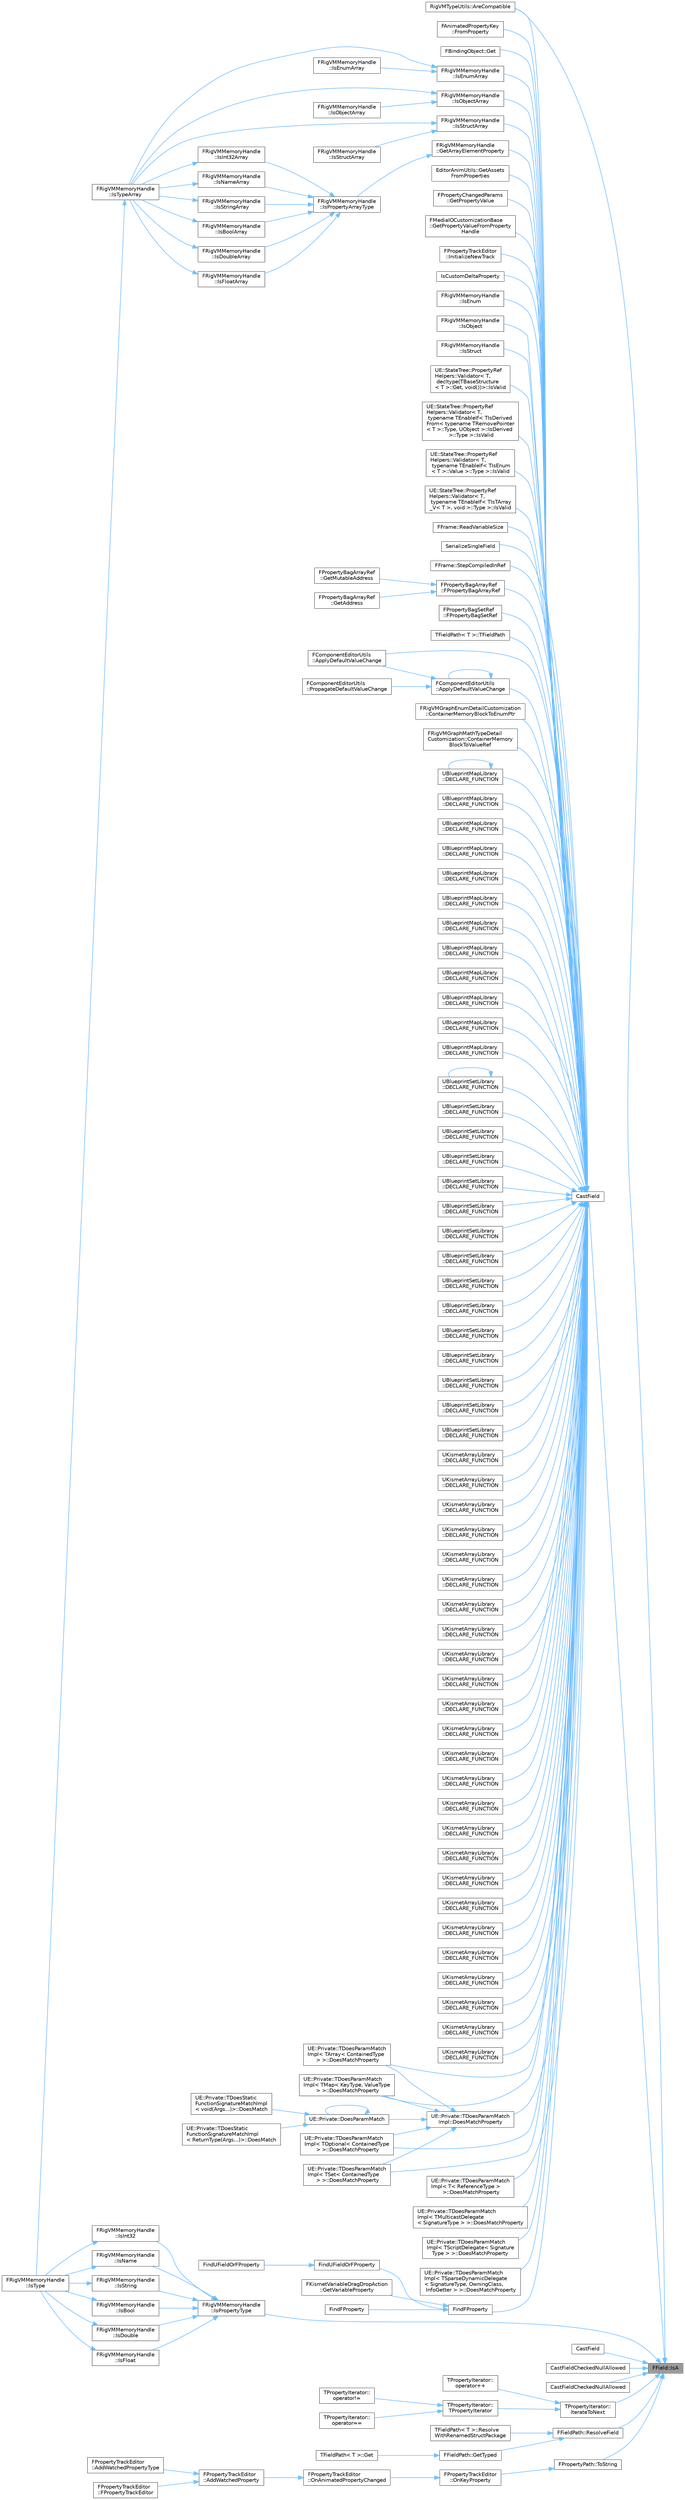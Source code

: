digraph "FField::IsA"
{
 // INTERACTIVE_SVG=YES
 // LATEX_PDF_SIZE
  bgcolor="transparent";
  edge [fontname=Helvetica,fontsize=10,labelfontname=Helvetica,labelfontsize=10];
  node [fontname=Helvetica,fontsize=10,shape=box,height=0.2,width=0.4];
  rankdir="RL";
  Node1 [id="Node000001",label="FField::IsA",height=0.2,width=0.4,color="gray40", fillcolor="grey60", style="filled", fontcolor="black",tooltip=" "];
  Node1 -> Node2 [id="edge1_Node000001_Node000002",dir="back",color="steelblue1",style="solid",tooltip=" "];
  Node2 [id="Node000002",label="RigVMTypeUtils::AreCompatible",height=0.2,width=0.4,color="grey40", fillcolor="white", style="filled",URL="$d9/d01/namespaceRigVMTypeUtils.html#a8c96a6b849c58e5cb0da6d31d913e7d2",tooltip=" "];
  Node1 -> Node3 [id="edge2_Node000001_Node000003",dir="back",color="steelblue1",style="solid",tooltip=" "];
  Node3 [id="Node000003",label="CastField",height=0.2,width=0.4,color="grey40", fillcolor="white", style="filled",URL="$d8/db3/Field_8h.html#a964c96e23502c5c8b5dfd0ff132ef402",tooltip=" "];
  Node1 -> Node4 [id="edge3_Node000001_Node000004",dir="back",color="steelblue1",style="solid",tooltip=" "];
  Node4 [id="Node000004",label="CastField",height=0.2,width=0.4,color="grey40", fillcolor="white", style="filled",URL="$d8/db3/Field_8h.html#a942cf448d73ac3ee1fa635161e73711e",tooltip=" "];
  Node4 -> Node5 [id="edge4_Node000004_Node000005",dir="back",color="steelblue1",style="solid",tooltip=" "];
  Node5 [id="Node000005",label="FPropertyBagArrayRef\l::FPropertyBagArrayRef",height=0.2,width=0.4,color="grey40", fillcolor="white", style="filled",URL="$d5/dd6/classFPropertyBagArrayRef.html#a7e48aa8a858866d76226d8a6971ef27a",tooltip=" "];
  Node5 -> Node6 [id="edge5_Node000005_Node000006",dir="back",color="steelblue1",style="solid",tooltip=" "];
  Node6 [id="Node000006",label="FPropertyBagArrayRef\l::GetAddress",height=0.2,width=0.4,color="grey40", fillcolor="white", style="filled",URL="$d5/dd6/classFPropertyBagArrayRef.html#a99feff161c4beab65558b74dea6fa08e",tooltip=" "];
  Node5 -> Node7 [id="edge6_Node000005_Node000007",dir="back",color="steelblue1",style="solid",tooltip=" "];
  Node7 [id="Node000007",label="FPropertyBagArrayRef\l::GetMutableAddress",height=0.2,width=0.4,color="grey40", fillcolor="white", style="filled",URL="$d5/dd6/classFPropertyBagArrayRef.html#ac558454f86784ead0055c76bd16b7475",tooltip=" "];
  Node4 -> Node8 [id="edge7_Node000004_Node000008",dir="back",color="steelblue1",style="solid",tooltip=" "];
  Node8 [id="Node000008",label="FPropertyBagSetRef\l::FPropertyBagSetRef",height=0.2,width=0.4,color="grey40", fillcolor="white", style="filled",URL="$d7/d67/classFPropertyBagSetRef.html#aff29889771a4605dabff330b816b95ee",tooltip=" "];
  Node4 -> Node9 [id="edge8_Node000004_Node000009",dir="back",color="steelblue1",style="solid",tooltip=" "];
  Node9 [id="Node000009",label="TFieldPath\< T \>::TFieldPath",height=0.2,width=0.4,color="grey40", fillcolor="white", style="filled",URL="$d9/d14/structTFieldPath.html#a041ac729222f5c940d8e0555e16ee06a",tooltip=" "];
  Node4 -> Node10 [id="edge9_Node000004_Node000010",dir="back",color="steelblue1",style="solid",tooltip=" "];
  Node10 [id="Node000010",label="FComponentEditorUtils\l::ApplyDefaultValueChange",height=0.2,width=0.4,color="grey40", fillcolor="white", style="filled",URL="$d3/d4a/classFComponentEditorUtils.html#a5ea9232144f2b2fdd0479ec4eb9fa59f",tooltip=" "];
  Node4 -> Node11 [id="edge10_Node000004_Node000011",dir="back",color="steelblue1",style="solid",tooltip=" "];
  Node11 [id="Node000011",label="FComponentEditorUtils\l::ApplyDefaultValueChange",height=0.2,width=0.4,color="grey40", fillcolor="white", style="filled",URL="$d3/d4a/classFComponentEditorUtils.html#acf01024138f86216b279b69c2343dcb2",tooltip=" "];
  Node11 -> Node10 [id="edge11_Node000011_Node000010",dir="back",color="steelblue1",style="solid",tooltip=" "];
  Node11 -> Node11 [id="edge12_Node000011_Node000011",dir="back",color="steelblue1",style="solid",tooltip=" "];
  Node11 -> Node12 [id="edge13_Node000011_Node000012",dir="back",color="steelblue1",style="solid",tooltip=" "];
  Node12 [id="Node000012",label="FComponentEditorUtils\l::PropagateDefaultValueChange",height=0.2,width=0.4,color="grey40", fillcolor="white", style="filled",URL="$d3/d4a/classFComponentEditorUtils.html#a8e72d3e0fef2bf7a14a392c1a4cf2adf",tooltip=" "];
  Node4 -> Node2 [id="edge14_Node000004_Node000002",dir="back",color="steelblue1",style="solid",tooltip=" "];
  Node4 -> Node13 [id="edge15_Node000004_Node000013",dir="back",color="steelblue1",style="solid",tooltip=" "];
  Node13 [id="Node000013",label="FRigVMGraphEnumDetailCustomization\l::ContainerMemoryBlockToEnumPtr",height=0.2,width=0.4,color="grey40", fillcolor="white", style="filled",URL="$d2/d11/classFRigVMGraphEnumDetailCustomization.html#aad838f02417e8ea4a9ae22e95aed114e",tooltip=" "];
  Node4 -> Node14 [id="edge16_Node000004_Node000014",dir="back",color="steelblue1",style="solid",tooltip=" "];
  Node14 [id="Node000014",label="FRigVMGraphMathTypeDetail\lCustomization::ContainerMemory\lBlockToValueRef",height=0.2,width=0.4,color="grey40", fillcolor="white", style="filled",URL="$d5/d20/classFRigVMGraphMathTypeDetailCustomization.html#a441d38aa7038fad4cad0e66a2ad4b023",tooltip=" "];
  Node4 -> Node15 [id="edge17_Node000004_Node000015",dir="back",color="steelblue1",style="solid",tooltip=" "];
  Node15 [id="Node000015",label="UBlueprintMapLibrary\l::DECLARE_FUNCTION",height=0.2,width=0.4,color="grey40", fillcolor="white", style="filled",URL="$d3/dbf/classUBlueprintMapLibrary.html#a08171bb6679bf874f5cffa161d3f7266",tooltip=" "];
  Node15 -> Node15 [id="edge18_Node000015_Node000015",dir="back",color="steelblue1",style="solid",tooltip=" "];
  Node4 -> Node16 [id="edge19_Node000004_Node000016",dir="back",color="steelblue1",style="solid",tooltip=" "];
  Node16 [id="Node000016",label="UBlueprintMapLibrary\l::DECLARE_FUNCTION",height=0.2,width=0.4,color="grey40", fillcolor="white", style="filled",URL="$d3/dbf/classUBlueprintMapLibrary.html#ac8b62d5613b2dae76d1e817132473011",tooltip=" "];
  Node4 -> Node17 [id="edge20_Node000004_Node000017",dir="back",color="steelblue1",style="solid",tooltip=" "];
  Node17 [id="Node000017",label="UBlueprintMapLibrary\l::DECLARE_FUNCTION",height=0.2,width=0.4,color="grey40", fillcolor="white", style="filled",URL="$d3/dbf/classUBlueprintMapLibrary.html#a0be24e61428ff3a614429a9b71e25e73",tooltip=" "];
  Node4 -> Node18 [id="edge21_Node000004_Node000018",dir="back",color="steelblue1",style="solid",tooltip=" "];
  Node18 [id="Node000018",label="UBlueprintMapLibrary\l::DECLARE_FUNCTION",height=0.2,width=0.4,color="grey40", fillcolor="white", style="filled",URL="$d3/dbf/classUBlueprintMapLibrary.html#a8bb48034201361c901b50d59efafb80b",tooltip=" "];
  Node4 -> Node19 [id="edge22_Node000004_Node000019",dir="back",color="steelblue1",style="solid",tooltip=" "];
  Node19 [id="Node000019",label="UBlueprintMapLibrary\l::DECLARE_FUNCTION",height=0.2,width=0.4,color="grey40", fillcolor="white", style="filled",URL="$d3/dbf/classUBlueprintMapLibrary.html#aeaff4140f99594049337bbb0f825f889",tooltip=" "];
  Node4 -> Node20 [id="edge23_Node000004_Node000020",dir="back",color="steelblue1",style="solid",tooltip=" "];
  Node20 [id="Node000020",label="UBlueprintMapLibrary\l::DECLARE_FUNCTION",height=0.2,width=0.4,color="grey40", fillcolor="white", style="filled",URL="$d3/dbf/classUBlueprintMapLibrary.html#a859d7b6319f692f72f0add28a5b2279b",tooltip=" "];
  Node4 -> Node21 [id="edge24_Node000004_Node000021",dir="back",color="steelblue1",style="solid",tooltip=" "];
  Node21 [id="Node000021",label="UBlueprintMapLibrary\l::DECLARE_FUNCTION",height=0.2,width=0.4,color="grey40", fillcolor="white", style="filled",URL="$d3/dbf/classUBlueprintMapLibrary.html#ad3f59f792097726ef285c77ad3808c3c",tooltip=" "];
  Node4 -> Node22 [id="edge25_Node000004_Node000022",dir="back",color="steelblue1",style="solid",tooltip=" "];
  Node22 [id="Node000022",label="UBlueprintMapLibrary\l::DECLARE_FUNCTION",height=0.2,width=0.4,color="grey40", fillcolor="white", style="filled",URL="$d3/dbf/classUBlueprintMapLibrary.html#aee52e705eff1a273f25e8071a1f331b4",tooltip=" "];
  Node4 -> Node23 [id="edge26_Node000004_Node000023",dir="back",color="steelblue1",style="solid",tooltip=" "];
  Node23 [id="Node000023",label="UBlueprintMapLibrary\l::DECLARE_FUNCTION",height=0.2,width=0.4,color="grey40", fillcolor="white", style="filled",URL="$d3/dbf/classUBlueprintMapLibrary.html#ae47d5fea30ef8659e7b008068b39ace4",tooltip=" "];
  Node4 -> Node24 [id="edge27_Node000004_Node000024",dir="back",color="steelblue1",style="solid",tooltip=" "];
  Node24 [id="Node000024",label="UBlueprintMapLibrary\l::DECLARE_FUNCTION",height=0.2,width=0.4,color="grey40", fillcolor="white", style="filled",URL="$d3/dbf/classUBlueprintMapLibrary.html#a8ab6ff40c0f3b65f05c4bf5ed1511052",tooltip=" "];
  Node4 -> Node25 [id="edge28_Node000004_Node000025",dir="back",color="steelblue1",style="solid",tooltip=" "];
  Node25 [id="Node000025",label="UBlueprintMapLibrary\l::DECLARE_FUNCTION",height=0.2,width=0.4,color="grey40", fillcolor="white", style="filled",URL="$d3/dbf/classUBlueprintMapLibrary.html#a947434a5dc02141d3264b329720813e7",tooltip=" "];
  Node4 -> Node26 [id="edge29_Node000004_Node000026",dir="back",color="steelblue1",style="solid",tooltip=" "];
  Node26 [id="Node000026",label="UBlueprintMapLibrary\l::DECLARE_FUNCTION",height=0.2,width=0.4,color="grey40", fillcolor="white", style="filled",URL="$d3/dbf/classUBlueprintMapLibrary.html#a83bc153a95179b6f2c28fce09c2846f7",tooltip=" "];
  Node4 -> Node27 [id="edge30_Node000004_Node000027",dir="back",color="steelblue1",style="solid",tooltip=" "];
  Node27 [id="Node000027",label="UBlueprintSetLibrary\l::DECLARE_FUNCTION",height=0.2,width=0.4,color="grey40", fillcolor="white", style="filled",URL="$de/d4c/classUBlueprintSetLibrary.html#ae0c59edc1b7ecde13850a91047eb8ead",tooltip=" "];
  Node27 -> Node27 [id="edge31_Node000027_Node000027",dir="back",color="steelblue1",style="solid",tooltip=" "];
  Node4 -> Node28 [id="edge32_Node000004_Node000028",dir="back",color="steelblue1",style="solid",tooltip=" "];
  Node28 [id="Node000028",label="UBlueprintSetLibrary\l::DECLARE_FUNCTION",height=0.2,width=0.4,color="grey40", fillcolor="white", style="filled",URL="$de/d4c/classUBlueprintSetLibrary.html#a93d9a3ab6d5f06235683b8a07af9c274",tooltip=" "];
  Node4 -> Node29 [id="edge33_Node000004_Node000029",dir="back",color="steelblue1",style="solid",tooltip=" "];
  Node29 [id="Node000029",label="UBlueprintSetLibrary\l::DECLARE_FUNCTION",height=0.2,width=0.4,color="grey40", fillcolor="white", style="filled",URL="$de/d4c/classUBlueprintSetLibrary.html#a2b5e09aceffc2c5eec84ac82665b9f90",tooltip=" "];
  Node4 -> Node30 [id="edge34_Node000004_Node000030",dir="back",color="steelblue1",style="solid",tooltip=" "];
  Node30 [id="Node000030",label="UBlueprintSetLibrary\l::DECLARE_FUNCTION",height=0.2,width=0.4,color="grey40", fillcolor="white", style="filled",URL="$de/d4c/classUBlueprintSetLibrary.html#aee72d9135536a6b52e59f1b4dbb0fdd9",tooltip=" "];
  Node4 -> Node31 [id="edge35_Node000004_Node000031",dir="back",color="steelblue1",style="solid",tooltip=" "];
  Node31 [id="Node000031",label="UBlueprintSetLibrary\l::DECLARE_FUNCTION",height=0.2,width=0.4,color="grey40", fillcolor="white", style="filled",URL="$de/d4c/classUBlueprintSetLibrary.html#aea3f7859898daa2676d87c383a1dea82",tooltip=" "];
  Node4 -> Node32 [id="edge36_Node000004_Node000032",dir="back",color="steelblue1",style="solid",tooltip=" "];
  Node32 [id="Node000032",label="UBlueprintSetLibrary\l::DECLARE_FUNCTION",height=0.2,width=0.4,color="grey40", fillcolor="white", style="filled",URL="$de/d4c/classUBlueprintSetLibrary.html#ab4f9b6e49d26d2c2bcb2fbccfae74932",tooltip=" "];
  Node4 -> Node33 [id="edge37_Node000004_Node000033",dir="back",color="steelblue1",style="solid",tooltip=" "];
  Node33 [id="Node000033",label="UBlueprintSetLibrary\l::DECLARE_FUNCTION",height=0.2,width=0.4,color="grey40", fillcolor="white", style="filled",URL="$de/d4c/classUBlueprintSetLibrary.html#a5afcffbb8e1a048e5db10bbf73583ddc",tooltip=" "];
  Node4 -> Node34 [id="edge38_Node000004_Node000034",dir="back",color="steelblue1",style="solid",tooltip=" "];
  Node34 [id="Node000034",label="UBlueprintSetLibrary\l::DECLARE_FUNCTION",height=0.2,width=0.4,color="grey40", fillcolor="white", style="filled",URL="$de/d4c/classUBlueprintSetLibrary.html#a8ee43472962c6618346f8627d5d727b2",tooltip=" "];
  Node4 -> Node35 [id="edge39_Node000004_Node000035",dir="back",color="steelblue1",style="solid",tooltip=" "];
  Node35 [id="Node000035",label="UBlueprintSetLibrary\l::DECLARE_FUNCTION",height=0.2,width=0.4,color="grey40", fillcolor="white", style="filled",URL="$de/d4c/classUBlueprintSetLibrary.html#aa98755767ca4f82546e24c144bf3aa9e",tooltip=" "];
  Node4 -> Node36 [id="edge40_Node000004_Node000036",dir="back",color="steelblue1",style="solid",tooltip=" "];
  Node36 [id="Node000036",label="UBlueprintSetLibrary\l::DECLARE_FUNCTION",height=0.2,width=0.4,color="grey40", fillcolor="white", style="filled",URL="$de/d4c/classUBlueprintSetLibrary.html#a05c5ae6eef5e7a9e77659c26dd2d0605",tooltip=" "];
  Node4 -> Node37 [id="edge41_Node000004_Node000037",dir="back",color="steelblue1",style="solid",tooltip=" "];
  Node37 [id="Node000037",label="UBlueprintSetLibrary\l::DECLARE_FUNCTION",height=0.2,width=0.4,color="grey40", fillcolor="white", style="filled",URL="$de/d4c/classUBlueprintSetLibrary.html#ad0a978b619988cf98e4f7389f7dcafff",tooltip=" "];
  Node4 -> Node38 [id="edge42_Node000004_Node000038",dir="back",color="steelblue1",style="solid",tooltip=" "];
  Node38 [id="Node000038",label="UBlueprintSetLibrary\l::DECLARE_FUNCTION",height=0.2,width=0.4,color="grey40", fillcolor="white", style="filled",URL="$de/d4c/classUBlueprintSetLibrary.html#aa00d92268da285d69590fbabbea0f072",tooltip=" "];
  Node4 -> Node39 [id="edge43_Node000004_Node000039",dir="back",color="steelblue1",style="solid",tooltip=" "];
  Node39 [id="Node000039",label="UBlueprintSetLibrary\l::DECLARE_FUNCTION",height=0.2,width=0.4,color="grey40", fillcolor="white", style="filled",URL="$de/d4c/classUBlueprintSetLibrary.html#a2154a41c85e02c18e41f301f3df55c3a",tooltip=" "];
  Node4 -> Node40 [id="edge44_Node000004_Node000040",dir="back",color="steelblue1",style="solid",tooltip=" "];
  Node40 [id="Node000040",label="UBlueprintSetLibrary\l::DECLARE_FUNCTION",height=0.2,width=0.4,color="grey40", fillcolor="white", style="filled",URL="$de/d4c/classUBlueprintSetLibrary.html#add06228438094b6966306a639ac033ba",tooltip=" "];
  Node4 -> Node41 [id="edge45_Node000004_Node000041",dir="back",color="steelblue1",style="solid",tooltip=" "];
  Node41 [id="Node000041",label="UBlueprintSetLibrary\l::DECLARE_FUNCTION",height=0.2,width=0.4,color="grey40", fillcolor="white", style="filled",URL="$de/d4c/classUBlueprintSetLibrary.html#a90f2bff002423daa646aeb177b1d7632",tooltip=" "];
  Node4 -> Node42 [id="edge46_Node000004_Node000042",dir="back",color="steelblue1",style="solid",tooltip=" "];
  Node42 [id="Node000042",label="UKismetArrayLibrary\l::DECLARE_FUNCTION",height=0.2,width=0.4,color="grey40", fillcolor="white", style="filled",URL="$df/da9/classUKismetArrayLibrary.html#a426d41d008126259151fe2cea03bc2b6",tooltip=" "];
  Node4 -> Node43 [id="edge47_Node000004_Node000043",dir="back",color="steelblue1",style="solid",tooltip=" "];
  Node43 [id="Node000043",label="UKismetArrayLibrary\l::DECLARE_FUNCTION",height=0.2,width=0.4,color="grey40", fillcolor="white", style="filled",URL="$df/da9/classUKismetArrayLibrary.html#a8c843cb5d0287223ef4cae5c96b1a33a",tooltip=" "];
  Node4 -> Node44 [id="edge48_Node000004_Node000044",dir="back",color="steelblue1",style="solid",tooltip=" "];
  Node44 [id="Node000044",label="UKismetArrayLibrary\l::DECLARE_FUNCTION",height=0.2,width=0.4,color="grey40", fillcolor="white", style="filled",URL="$df/da9/classUKismetArrayLibrary.html#a809828ee6c1d544675aa59a5f11be970",tooltip=" "];
  Node4 -> Node45 [id="edge49_Node000004_Node000045",dir="back",color="steelblue1",style="solid",tooltip=" "];
  Node45 [id="Node000045",label="UKismetArrayLibrary\l::DECLARE_FUNCTION",height=0.2,width=0.4,color="grey40", fillcolor="white", style="filled",URL="$df/da9/classUKismetArrayLibrary.html#a1a92f0348fb68c231ab12ef3a1413daf",tooltip=" "];
  Node4 -> Node46 [id="edge50_Node000004_Node000046",dir="back",color="steelblue1",style="solid",tooltip=" "];
  Node46 [id="Node000046",label="UKismetArrayLibrary\l::DECLARE_FUNCTION",height=0.2,width=0.4,color="grey40", fillcolor="white", style="filled",URL="$df/da9/classUKismetArrayLibrary.html#a54ffeae72b2182285d4b2bdc9545ad60",tooltip=" "];
  Node4 -> Node47 [id="edge51_Node000004_Node000047",dir="back",color="steelblue1",style="solid",tooltip=" "];
  Node47 [id="Node000047",label="UKismetArrayLibrary\l::DECLARE_FUNCTION",height=0.2,width=0.4,color="grey40", fillcolor="white", style="filled",URL="$df/da9/classUKismetArrayLibrary.html#add76befbe0fd5e5a951567d3b0ed7057",tooltip=" "];
  Node4 -> Node48 [id="edge52_Node000004_Node000048",dir="back",color="steelblue1",style="solid",tooltip=" "];
  Node48 [id="Node000048",label="UKismetArrayLibrary\l::DECLARE_FUNCTION",height=0.2,width=0.4,color="grey40", fillcolor="white", style="filled",URL="$df/da9/classUKismetArrayLibrary.html#a677dbf5bd11c27b0bbbb42662818e580",tooltip=" "];
  Node4 -> Node49 [id="edge53_Node000004_Node000049",dir="back",color="steelblue1",style="solid",tooltip=" "];
  Node49 [id="Node000049",label="UKismetArrayLibrary\l::DECLARE_FUNCTION",height=0.2,width=0.4,color="grey40", fillcolor="white", style="filled",URL="$df/da9/classUKismetArrayLibrary.html#ab61fe9f5003982bb57349e51a708337a",tooltip=" "];
  Node4 -> Node50 [id="edge54_Node000004_Node000050",dir="back",color="steelblue1",style="solid",tooltip=" "];
  Node50 [id="Node000050",label="UKismetArrayLibrary\l::DECLARE_FUNCTION",height=0.2,width=0.4,color="grey40", fillcolor="white", style="filled",URL="$df/da9/classUKismetArrayLibrary.html#ac6de5775d8a525a762e670e61550d303",tooltip=" "];
  Node4 -> Node51 [id="edge55_Node000004_Node000051",dir="back",color="steelblue1",style="solid",tooltip=" "];
  Node51 [id="Node000051",label="UKismetArrayLibrary\l::DECLARE_FUNCTION",height=0.2,width=0.4,color="grey40", fillcolor="white", style="filled",URL="$df/da9/classUKismetArrayLibrary.html#afe76cd887e5f7ce9aa8e3748228d704b",tooltip=" "];
  Node4 -> Node52 [id="edge56_Node000004_Node000052",dir="back",color="steelblue1",style="solid",tooltip=" "];
  Node52 [id="Node000052",label="UKismetArrayLibrary\l::DECLARE_FUNCTION",height=0.2,width=0.4,color="grey40", fillcolor="white", style="filled",URL="$df/da9/classUKismetArrayLibrary.html#a80ffd64225d3097ee8b9f674602d6c57",tooltip=" "];
  Node4 -> Node53 [id="edge57_Node000004_Node000053",dir="back",color="steelblue1",style="solid",tooltip=" "];
  Node53 [id="Node000053",label="UKismetArrayLibrary\l::DECLARE_FUNCTION",height=0.2,width=0.4,color="grey40", fillcolor="white", style="filled",URL="$df/da9/classUKismetArrayLibrary.html#a1d08e8090b85c566ffab65c9e0a96c5f",tooltip=" "];
  Node4 -> Node54 [id="edge58_Node000004_Node000054",dir="back",color="steelblue1",style="solid",tooltip=" "];
  Node54 [id="Node000054",label="UKismetArrayLibrary\l::DECLARE_FUNCTION",height=0.2,width=0.4,color="grey40", fillcolor="white", style="filled",URL="$df/da9/classUKismetArrayLibrary.html#a53dede4848ab099129ec08b61cb9b0ce",tooltip=" "];
  Node4 -> Node55 [id="edge59_Node000004_Node000055",dir="back",color="steelblue1",style="solid",tooltip=" "];
  Node55 [id="Node000055",label="UKismetArrayLibrary\l::DECLARE_FUNCTION",height=0.2,width=0.4,color="grey40", fillcolor="white", style="filled",URL="$df/da9/classUKismetArrayLibrary.html#a63cc50cc7b64c977dfd28f6871fa922e",tooltip=" "];
  Node4 -> Node56 [id="edge60_Node000004_Node000056",dir="back",color="steelblue1",style="solid",tooltip=" "];
  Node56 [id="Node000056",label="UKismetArrayLibrary\l::DECLARE_FUNCTION",height=0.2,width=0.4,color="grey40", fillcolor="white", style="filled",URL="$df/da9/classUKismetArrayLibrary.html#a85a0c1c6d7c039d4582eec02df5410d1",tooltip=" "];
  Node4 -> Node57 [id="edge61_Node000004_Node000057",dir="back",color="steelblue1",style="solid",tooltip=" "];
  Node57 [id="Node000057",label="UKismetArrayLibrary\l::DECLARE_FUNCTION",height=0.2,width=0.4,color="grey40", fillcolor="white", style="filled",URL="$df/da9/classUKismetArrayLibrary.html#a1c6d46a44397037e052c480044a8b6d9",tooltip=" "];
  Node4 -> Node58 [id="edge62_Node000004_Node000058",dir="back",color="steelblue1",style="solid",tooltip=" "];
  Node58 [id="Node000058",label="UKismetArrayLibrary\l::DECLARE_FUNCTION",height=0.2,width=0.4,color="grey40", fillcolor="white", style="filled",URL="$df/da9/classUKismetArrayLibrary.html#a1bf9f5ade83a7b5bcdf05850b78a1c10",tooltip=" "];
  Node4 -> Node59 [id="edge63_Node000004_Node000059",dir="back",color="steelblue1",style="solid",tooltip=" "];
  Node59 [id="Node000059",label="UKismetArrayLibrary\l::DECLARE_FUNCTION",height=0.2,width=0.4,color="grey40", fillcolor="white", style="filled",URL="$df/da9/classUKismetArrayLibrary.html#a63796f93f2f16b00618512a52d944213",tooltip=" "];
  Node4 -> Node60 [id="edge64_Node000004_Node000060",dir="back",color="steelblue1",style="solid",tooltip=" "];
  Node60 [id="Node000060",label="UKismetArrayLibrary\l::DECLARE_FUNCTION",height=0.2,width=0.4,color="grey40", fillcolor="white", style="filled",URL="$df/da9/classUKismetArrayLibrary.html#aa2377734f96dc47a62b956e39587c306",tooltip=" "];
  Node4 -> Node61 [id="edge65_Node000004_Node000061",dir="back",color="steelblue1",style="solid",tooltip=" "];
  Node61 [id="Node000061",label="UKismetArrayLibrary\l::DECLARE_FUNCTION",height=0.2,width=0.4,color="grey40", fillcolor="white", style="filled",URL="$df/da9/classUKismetArrayLibrary.html#a533b6100a5b14ccaff36e0c9656fc1a9",tooltip=" "];
  Node4 -> Node62 [id="edge66_Node000004_Node000062",dir="back",color="steelblue1",style="solid",tooltip=" "];
  Node62 [id="Node000062",label="UKismetArrayLibrary\l::DECLARE_FUNCTION",height=0.2,width=0.4,color="grey40", fillcolor="white", style="filled",URL="$df/da9/classUKismetArrayLibrary.html#ac2ac19bf637135916e79e841dae2b502",tooltip=" "];
  Node4 -> Node63 [id="edge67_Node000004_Node000063",dir="back",color="steelblue1",style="solid",tooltip=" "];
  Node63 [id="Node000063",label="UKismetArrayLibrary\l::DECLARE_FUNCTION",height=0.2,width=0.4,color="grey40", fillcolor="white", style="filled",URL="$df/da9/classUKismetArrayLibrary.html#a3dcbd5f9e18ea84b9fc914f9cb2d59e9",tooltip=" "];
  Node4 -> Node64 [id="edge68_Node000004_Node000064",dir="back",color="steelblue1",style="solid",tooltip=" "];
  Node64 [id="Node000064",label="UKismetArrayLibrary\l::DECLARE_FUNCTION",height=0.2,width=0.4,color="grey40", fillcolor="white", style="filled",URL="$df/da9/classUKismetArrayLibrary.html#a90b0ab9756056a54670681ed47f81748",tooltip=" "];
  Node4 -> Node65 [id="edge69_Node000004_Node000065",dir="back",color="steelblue1",style="solid",tooltip=" "];
  Node65 [id="Node000065",label="UKismetArrayLibrary\l::DECLARE_FUNCTION",height=0.2,width=0.4,color="grey40", fillcolor="white", style="filled",URL="$df/da9/classUKismetArrayLibrary.html#a8596d9f6cab00e987247d5de24620713",tooltip=" "];
  Node4 -> Node66 [id="edge70_Node000004_Node000066",dir="back",color="steelblue1",style="solid",tooltip=" "];
  Node66 [id="Node000066",label="UKismetArrayLibrary\l::DECLARE_FUNCTION",height=0.2,width=0.4,color="grey40", fillcolor="white", style="filled",URL="$df/da9/classUKismetArrayLibrary.html#ab21b14d271bc6ccf44610c469c14ea82",tooltip=" "];
  Node4 -> Node67 [id="edge71_Node000004_Node000067",dir="back",color="steelblue1",style="solid",tooltip=" "];
  Node67 [id="Node000067",label="UE::Private::TDoesParamMatch\lImpl::DoesMatchProperty",height=0.2,width=0.4,color="grey40", fillcolor="white", style="filled",URL="$d3/d41/structUE_1_1Private_1_1TDoesParamMatchImpl.html#a0096c053aa8783e4ed4c88a3c98fdb90",tooltip=" "];
  Node67 -> Node68 [id="edge72_Node000067_Node000068",dir="back",color="steelblue1",style="solid",tooltip=" "];
  Node68 [id="Node000068",label="UE::Private::TDoesParamMatch\lImpl\< TArray\< ContainedType\l \> \>::DoesMatchProperty",height=0.2,width=0.4,color="grey40", fillcolor="white", style="filled",URL="$d0/d5e/structUE_1_1Private_1_1TDoesParamMatchImpl_3_01TArray_3_01ContainedType_01_4_01_4.html#a778788b9c7d64d0aef29fabe53d8c61f",tooltip=" "];
  Node67 -> Node69 [id="edge73_Node000067_Node000069",dir="back",color="steelblue1",style="solid",tooltip=" "];
  Node69 [id="Node000069",label="UE::Private::TDoesParamMatch\lImpl\< TMap\< KeyType, ValueType\l \> \>::DoesMatchProperty",height=0.2,width=0.4,color="grey40", fillcolor="white", style="filled",URL="$d0/d81/structUE_1_1Private_1_1TDoesParamMatchImpl_3_01TMap_3_01KeyType_00_01ValueType_01_4_01_4.html#a1fd7e111645eaf4fbe40e097df2ddebb",tooltip=" "];
  Node67 -> Node70 [id="edge74_Node000067_Node000070",dir="back",color="steelblue1",style="solid",tooltip=" "];
  Node70 [id="Node000070",label="UE::Private::TDoesParamMatch\lImpl\< TOptional\< ContainedType\l \> \>::DoesMatchProperty",height=0.2,width=0.4,color="grey40", fillcolor="white", style="filled",URL="$d6/dc5/structUE_1_1Private_1_1TDoesParamMatchImpl_3_01TOptional_3_01ContainedType_01_4_01_4.html#a87b62c9668d20624200944e0ad99d978",tooltip=" "];
  Node67 -> Node71 [id="edge75_Node000067_Node000071",dir="back",color="steelblue1",style="solid",tooltip=" "];
  Node71 [id="Node000071",label="UE::Private::TDoesParamMatch\lImpl\< TSet\< ContainedType\l \> \>::DoesMatchProperty",height=0.2,width=0.4,color="grey40", fillcolor="white", style="filled",URL="$d1/ddf/structUE_1_1Private_1_1TDoesParamMatchImpl_3_01TSet_3_01ContainedType_01_4_01_4.html#afb602f6f181e7ccef56e77b14eeb9d42",tooltip=" "];
  Node67 -> Node72 [id="edge76_Node000067_Node000072",dir="back",color="steelblue1",style="solid",tooltip=" "];
  Node72 [id="Node000072",label="UE::Private::DoesParamMatch",height=0.2,width=0.4,color="grey40", fillcolor="white", style="filled",URL="$de/d60/namespaceUE_1_1Private.html#a1b06938989c5aa38a84f45980d19d66a",tooltip=" "];
  Node72 -> Node73 [id="edge77_Node000072_Node000073",dir="back",color="steelblue1",style="solid",tooltip=" "];
  Node73 [id="Node000073",label="UE::Private::TDoesStatic\lFunctionSignatureMatchImpl\l\< ReturnType(Args...)\>::DoesMatch",height=0.2,width=0.4,color="grey40", fillcolor="white", style="filled",URL="$d0/dfe/structUE_1_1Private_1_1TDoesStaticFunctionSignatureMatchImpl_3_01ReturnType_07Args_8_8_8_08_4.html#a46e14fadb5d224630b466f988526db02",tooltip=" "];
  Node72 -> Node74 [id="edge78_Node000072_Node000074",dir="back",color="steelblue1",style="solid",tooltip=" "];
  Node74 [id="Node000074",label="UE::Private::TDoesStatic\lFunctionSignatureMatchImpl\l\< void(Args...)\>::DoesMatch",height=0.2,width=0.4,color="grey40", fillcolor="white", style="filled",URL="$d9/d99/structUE_1_1Private_1_1TDoesStaticFunctionSignatureMatchImpl_3_01void_07Args_8_8_8_08_4.html#a321c57fd08e8106337d2495cf3fe5c8a",tooltip=" "];
  Node72 -> Node72 [id="edge79_Node000072_Node000072",dir="back",color="steelblue1",style="solid",tooltip=" "];
  Node4 -> Node75 [id="edge80_Node000004_Node000075",dir="back",color="steelblue1",style="solid",tooltip=" "];
  Node75 [id="Node000075",label="UE::Private::TDoesParamMatch\lImpl\< T\< ReferenceType \>\l \>::DoesMatchProperty",height=0.2,width=0.4,color="grey40", fillcolor="white", style="filled",URL="$dd/d67/structUE_1_1Private_1_1TDoesParamMatchImpl_3_01T_3_01ReferenceType_01_4_01_4.html#a12d506fac8e06e201bc9b968fa633e37",tooltip=" "];
  Node4 -> Node68 [id="edge81_Node000004_Node000068",dir="back",color="steelblue1",style="solid",tooltip=" "];
  Node4 -> Node69 [id="edge82_Node000004_Node000069",dir="back",color="steelblue1",style="solid",tooltip=" "];
  Node4 -> Node76 [id="edge83_Node000004_Node000076",dir="back",color="steelblue1",style="solid",tooltip=" "];
  Node76 [id="Node000076",label="UE::Private::TDoesParamMatch\lImpl\< TMulticastDelegate\l\< SignatureType \> \>::DoesMatchProperty",height=0.2,width=0.4,color="grey40", fillcolor="white", style="filled",URL="$da/d76/structUE_1_1Private_1_1TDoesParamMatchImpl_3_01TMulticastDelegate_3_01SignatureType_01_4_01_4.html#a119c3df5aca551b3d14d7097bd426218",tooltip=" "];
  Node4 -> Node70 [id="edge84_Node000004_Node000070",dir="back",color="steelblue1",style="solid",tooltip=" "];
  Node4 -> Node77 [id="edge85_Node000004_Node000077",dir="back",color="steelblue1",style="solid",tooltip=" "];
  Node77 [id="Node000077",label="UE::Private::TDoesParamMatch\lImpl\< TScriptDelegate\< Signature\lType \> \>::DoesMatchProperty",height=0.2,width=0.4,color="grey40", fillcolor="white", style="filled",URL="$df/d92/structUE_1_1Private_1_1TDoesParamMatchImpl_3_01TScriptDelegate_3_01SignatureType_01_4_01_4.html#a5388103fd3ab425c7eaaab49661a1d5a",tooltip=" "];
  Node4 -> Node71 [id="edge86_Node000004_Node000071",dir="back",color="steelblue1",style="solid",tooltip=" "];
  Node4 -> Node78 [id="edge87_Node000004_Node000078",dir="back",color="steelblue1",style="solid",tooltip=" "];
  Node78 [id="Node000078",label="UE::Private::TDoesParamMatch\lImpl\< TSparseDynamicDelegate\l\< SignatureType, OwningClass,\l InfoGetter \> \>::DoesMatchProperty",height=0.2,width=0.4,color="grey40", fillcolor="white", style="filled",URL="$d2/d9a/structUE_1_1Private_1_1TDoesParamMatchImpl_3_01TSparseDynamicDelegate_3_01SignatureType_00_01Ownf19eb3d1343ddfabc550fe9e366acf29.html#ac11219d3dab92f78e43b68b187ad1665",tooltip=" "];
  Node4 -> Node79 [id="edge88_Node000004_Node000079",dir="back",color="steelblue1",style="solid",tooltip=" "];
  Node79 [id="Node000079",label="FindFProperty",height=0.2,width=0.4,color="grey40", fillcolor="white", style="filled",URL="$d8/db3/Field_8h.html#a912d2ea4c8db1126bbeb332cd9cdc590",tooltip="Templated version of FindFieldByPath."];
  Node79 -> Node80 [id="edge89_Node000079_Node000080",dir="back",color="steelblue1",style="solid",tooltip=" "];
  Node80 [id="Node000080",label="FindFProperty",height=0.2,width=0.4,color="grey40", fillcolor="white", style="filled",URL="$d6/d2f/UnrealType_8h.html#a0719baf4928ee1d2c46b131553cada32",tooltip=" "];
  Node79 -> Node81 [id="edge90_Node000079_Node000081",dir="back",color="steelblue1",style="solid",tooltip=" "];
  Node81 [id="Node000081",label="FindUFieldOrFProperty",height=0.2,width=0.4,color="grey40", fillcolor="white", style="filled",URL="$d6/d2f/UnrealType_8h.html#af32233d77d88eef48f049d050d11d14e",tooltip="Finds FProperties or UFunctions and UEnums."];
  Node81 -> Node82 [id="edge91_Node000081_Node000082",dir="back",color="steelblue1",style="solid",tooltip=" "];
  Node82 [id="Node000082",label="FindUFieldOrFProperty",height=0.2,width=0.4,color="grey40", fillcolor="white", style="filled",URL="$d6/d2f/UnrealType_8h.html#af27867ecdb7a0d998539a8de55fc9d68",tooltip="Finds FProperties or UFunctions and UEnums."];
  Node79 -> Node83 [id="edge92_Node000079_Node000083",dir="back",color="steelblue1",style="solid",tooltip=" "];
  Node83 [id="Node000083",label="FKismetVariableDragDropAction\l::GetVariableProperty",height=0.2,width=0.4,color="grey40", fillcolor="white", style="filled",URL="$d5/d37/classFKismetVariableDragDropAction.html#acf2531af81a8b1431db900c9c50b1a6e",tooltip=" "];
  Node4 -> Node84 [id="edge93_Node000004_Node000084",dir="back",color="steelblue1",style="solid",tooltip=" "];
  Node84 [id="Node000084",label="FAnimatedPropertyKey\l::FromProperty",height=0.2,width=0.4,color="grey40", fillcolor="white", style="filled",URL="$d0/dbe/structFAnimatedPropertyKey.html#abd5ece42e73ebcfb7f8b12291915ae8d",tooltip=" "];
  Node4 -> Node85 [id="edge94_Node000004_Node000085",dir="back",color="steelblue1",style="solid",tooltip=" "];
  Node85 [id="Node000085",label="FBindingObject::Get",height=0.2,width=0.4,color="grey40", fillcolor="white", style="filled",URL="$dc/da7/classFBindingObject.html#ac7c000528af31e7510463f25a9854f9f",tooltip=" "];
  Node4 -> Node86 [id="edge95_Node000004_Node000086",dir="back",color="steelblue1",style="solid",tooltip=" "];
  Node86 [id="Node000086",label="FRigVMMemoryHandle\l::GetArrayElementProperty",height=0.2,width=0.4,color="grey40", fillcolor="white", style="filled",URL="$d9/d9c/structFRigVMMemoryHandle.html#ab367c9fc3c56574ec34fb92e80f369bb",tooltip=" "];
  Node86 -> Node87 [id="edge96_Node000086_Node000087",dir="back",color="steelblue1",style="solid",tooltip=" "];
  Node87 [id="Node000087",label="FRigVMMemoryHandle\l::IsPropertyArrayType",height=0.2,width=0.4,color="grey40", fillcolor="white", style="filled",URL="$d9/d9c/structFRigVMMemoryHandle.html#a595d446f6ae8b8dad518639091dc0af3",tooltip=" "];
  Node87 -> Node88 [id="edge97_Node000087_Node000088",dir="back",color="steelblue1",style="solid",tooltip=" "];
  Node88 [id="Node000088",label="FRigVMMemoryHandle\l::IsBoolArray",height=0.2,width=0.4,color="grey40", fillcolor="white", style="filled",URL="$d9/d9c/structFRigVMMemoryHandle.html#af090769c633a1dd5722cc23fc010ba24",tooltip=" "];
  Node88 -> Node89 [id="edge98_Node000088_Node000089",dir="back",color="steelblue1",style="solid",tooltip=" "];
  Node89 [id="Node000089",label="FRigVMMemoryHandle\l::IsTypeArray",height=0.2,width=0.4,color="grey40", fillcolor="white", style="filled",URL="$d9/d9c/structFRigVMMemoryHandle.html#a9cef866641f494bbb153ecbcd2ee5380",tooltip=" "];
  Node89 -> Node90 [id="edge99_Node000089_Node000090",dir="back",color="steelblue1",style="solid",tooltip=" "];
  Node90 [id="Node000090",label="FRigVMMemoryHandle\l::IsType",height=0.2,width=0.4,color="grey40", fillcolor="white", style="filled",URL="$d9/d9c/structFRigVMMemoryHandle.html#a5514721f65b102f470ad660d79d190cf",tooltip=" "];
  Node87 -> Node91 [id="edge100_Node000087_Node000091",dir="back",color="steelblue1",style="solid",tooltip=" "];
  Node91 [id="Node000091",label="FRigVMMemoryHandle\l::IsDoubleArray",height=0.2,width=0.4,color="grey40", fillcolor="white", style="filled",URL="$d9/d9c/structFRigVMMemoryHandle.html#a26681c1f7a11a8f5b04364727fe25280",tooltip=" "];
  Node91 -> Node89 [id="edge101_Node000091_Node000089",dir="back",color="steelblue1",style="solid",tooltip=" "];
  Node87 -> Node92 [id="edge102_Node000087_Node000092",dir="back",color="steelblue1",style="solid",tooltip=" "];
  Node92 [id="Node000092",label="FRigVMMemoryHandle\l::IsFloatArray",height=0.2,width=0.4,color="grey40", fillcolor="white", style="filled",URL="$d9/d9c/structFRigVMMemoryHandle.html#a41a506f00465f5e8f0e0993fd3b811cb",tooltip=" "];
  Node92 -> Node89 [id="edge103_Node000092_Node000089",dir="back",color="steelblue1",style="solid",tooltip=" "];
  Node87 -> Node93 [id="edge104_Node000087_Node000093",dir="back",color="steelblue1",style="solid",tooltip=" "];
  Node93 [id="Node000093",label="FRigVMMemoryHandle\l::IsInt32Array",height=0.2,width=0.4,color="grey40", fillcolor="white", style="filled",URL="$d9/d9c/structFRigVMMemoryHandle.html#aef894f531ca0dfe53b098d8f8a9cacca",tooltip=" "];
  Node93 -> Node89 [id="edge105_Node000093_Node000089",dir="back",color="steelblue1",style="solid",tooltip=" "];
  Node87 -> Node94 [id="edge106_Node000087_Node000094",dir="back",color="steelblue1",style="solid",tooltip=" "];
  Node94 [id="Node000094",label="FRigVMMemoryHandle\l::IsNameArray",height=0.2,width=0.4,color="grey40", fillcolor="white", style="filled",URL="$d9/d9c/structFRigVMMemoryHandle.html#ae98de0a78453da9f03b92652cdb78b12",tooltip=" "];
  Node94 -> Node89 [id="edge107_Node000094_Node000089",dir="back",color="steelblue1",style="solid",tooltip=" "];
  Node87 -> Node95 [id="edge108_Node000087_Node000095",dir="back",color="steelblue1",style="solid",tooltip=" "];
  Node95 [id="Node000095",label="FRigVMMemoryHandle\l::IsStringArray",height=0.2,width=0.4,color="grey40", fillcolor="white", style="filled",URL="$d9/d9c/structFRigVMMemoryHandle.html#a1c042759a8d1de6f2b8f4023a4e779e2",tooltip=" "];
  Node95 -> Node89 [id="edge109_Node000095_Node000089",dir="back",color="steelblue1",style="solid",tooltip=" "];
  Node4 -> Node96 [id="edge110_Node000004_Node000096",dir="back",color="steelblue1",style="solid",tooltip=" "];
  Node96 [id="Node000096",label="EditorAnimUtils::GetAssets\lFromProperties",height=0.2,width=0.4,color="grey40", fillcolor="white", style="filled",URL="$db/d52/namespaceEditorAnimUtils.html#aff6ba517aef2ffd66fd6342d86160e95",tooltip=" "];
  Node4 -> Node97 [id="edge111_Node000004_Node000097",dir="back",color="steelblue1",style="solid",tooltip=" "];
  Node97 [id="Node000097",label="FPropertyChangedParams\l::GetPropertyValue",height=0.2,width=0.4,color="grey40", fillcolor="white", style="filled",URL="$da/dde/classFPropertyChangedParams.html#a91bb60d7cc7416ebd6331db735f27987",tooltip="Gets the value of the property that changed."];
  Node4 -> Node98 [id="edge112_Node000004_Node000098",dir="back",color="steelblue1",style="solid",tooltip=" "];
  Node98 [id="Node000098",label="FMediaIOCustomizationBase\l::GetPropertyValueFromProperty\lHandle",height=0.2,width=0.4,color="grey40", fillcolor="white", style="filled",URL="$d5/d38/classFMediaIOCustomizationBase.html#ae5c971a9ad63e62cbe8407cc657175f2",tooltip=" "];
  Node4 -> Node99 [id="edge113_Node000004_Node000099",dir="back",color="steelblue1",style="solid",tooltip=" "];
  Node99 [id="Node000099",label="FPropertyTrackEditor\l::InitializeNewTrack",height=0.2,width=0.4,color="grey40", fillcolor="white", style="filled",URL="$d2/ddf/classFPropertyTrackEditor.html#a25b9dea808094889fa2040212748f589",tooltip="Initialized values on a track after it's been created, but before any sections or keys have been adde..."];
  Node4 -> Node100 [id="edge114_Node000004_Node000100",dir="back",color="steelblue1",style="solid",tooltip=" "];
  Node100 [id="Node000100",label="IsCustomDeltaProperty",height=0.2,width=0.4,color="grey40", fillcolor="white", style="filled",URL="$d8/d2a/DataReplication_8h.html#a0db313f00c574f775df3f5fa8725b65e",tooltip=" "];
  Node4 -> Node101 [id="edge115_Node000004_Node000101",dir="back",color="steelblue1",style="solid",tooltip=" "];
  Node101 [id="Node000101",label="FRigVMMemoryHandle\l::IsEnum",height=0.2,width=0.4,color="grey40", fillcolor="white", style="filled",URL="$d9/d9c/structFRigVMMemoryHandle.html#a08c9412b177feeccfd608fabfd7dc226",tooltip=" "];
  Node4 -> Node102 [id="edge116_Node000004_Node000102",dir="back",color="steelblue1",style="solid",tooltip=" "];
  Node102 [id="Node000102",label="FRigVMMemoryHandle\l::IsEnumArray",height=0.2,width=0.4,color="grey40", fillcolor="white", style="filled",URL="$d9/d9c/structFRigVMMemoryHandle.html#a57c730d552a30e5f8625fab9612bafa7",tooltip=" "];
  Node102 -> Node103 [id="edge117_Node000102_Node000103",dir="back",color="steelblue1",style="solid",tooltip=" "];
  Node103 [id="Node000103",label="FRigVMMemoryHandle\l::IsEnumArray",height=0.2,width=0.4,color="grey40", fillcolor="white", style="filled",URL="$d9/d9c/structFRigVMMemoryHandle.html#a1cf9c69d2c69c136191a722283ed9e5c",tooltip=" "];
  Node102 -> Node89 [id="edge118_Node000102_Node000089",dir="back",color="steelblue1",style="solid",tooltip=" "];
  Node4 -> Node104 [id="edge119_Node000004_Node000104",dir="back",color="steelblue1",style="solid",tooltip=" "];
  Node104 [id="Node000104",label="FRigVMMemoryHandle\l::IsObject",height=0.2,width=0.4,color="grey40", fillcolor="white", style="filled",URL="$d9/d9c/structFRigVMMemoryHandle.html#af08787939482de2ce581eb4214809b48",tooltip=" "];
  Node4 -> Node105 [id="edge120_Node000004_Node000105",dir="back",color="steelblue1",style="solid",tooltip=" "];
  Node105 [id="Node000105",label="FRigVMMemoryHandle\l::IsObjectArray",height=0.2,width=0.4,color="grey40", fillcolor="white", style="filled",URL="$d9/d9c/structFRigVMMemoryHandle.html#a9f7024775afde621ebb6e0bb6f8b6c38",tooltip=" "];
  Node105 -> Node106 [id="edge121_Node000105_Node000106",dir="back",color="steelblue1",style="solid",tooltip=" "];
  Node106 [id="Node000106",label="FRigVMMemoryHandle\l::IsObjectArray",height=0.2,width=0.4,color="grey40", fillcolor="white", style="filled",URL="$d9/d9c/structFRigVMMemoryHandle.html#a2f656864117745bec2f3c7d95a0b07f3",tooltip=" "];
  Node105 -> Node89 [id="edge122_Node000105_Node000089",dir="back",color="steelblue1",style="solid",tooltip=" "];
  Node4 -> Node107 [id="edge123_Node000004_Node000107",dir="back",color="steelblue1",style="solid",tooltip=" "];
  Node107 [id="Node000107",label="FRigVMMemoryHandle\l::IsStruct",height=0.2,width=0.4,color="grey40", fillcolor="white", style="filled",URL="$d9/d9c/structFRigVMMemoryHandle.html#a2532150f39fa874b3e823da6577299ba",tooltip=" "];
  Node4 -> Node108 [id="edge124_Node000004_Node000108",dir="back",color="steelblue1",style="solid",tooltip=" "];
  Node108 [id="Node000108",label="FRigVMMemoryHandle\l::IsStructArray",height=0.2,width=0.4,color="grey40", fillcolor="white", style="filled",URL="$d9/d9c/structFRigVMMemoryHandle.html#ad4849b74797fae4a176eb8eea1e5807c",tooltip=" "];
  Node108 -> Node109 [id="edge125_Node000108_Node000109",dir="back",color="steelblue1",style="solid",tooltip=" "];
  Node109 [id="Node000109",label="FRigVMMemoryHandle\l::IsStructArray",height=0.2,width=0.4,color="grey40", fillcolor="white", style="filled",URL="$d9/d9c/structFRigVMMemoryHandle.html#a83ac0521ac338b739cc44a527ad95027",tooltip=" "];
  Node108 -> Node89 [id="edge126_Node000108_Node000089",dir="back",color="steelblue1",style="solid",tooltip=" "];
  Node4 -> Node110 [id="edge127_Node000004_Node000110",dir="back",color="steelblue1",style="solid",tooltip=" "];
  Node110 [id="Node000110",label="UE::StateTree::PropertyRef\lHelpers::Validator\< T,\l decltype(TBaseStructure\l\< T \>::Get, void())\>::IsValid",height=0.2,width=0.4,color="grey40", fillcolor="white", style="filled",URL="$d9/d1f/structUE_1_1StateTree_1_1PropertyRefHelpers_1_1Validator_3_01T_00_01decltype_07TBaseStructure_3_e993ddec6a20c30c7e7551d36a92a813.html#a7d2e26ecb7a99958c265d3b7975a874e",tooltip=" "];
  Node4 -> Node111 [id="edge128_Node000004_Node000111",dir="back",color="steelblue1",style="solid",tooltip=" "];
  Node111 [id="Node000111",label="UE::StateTree::PropertyRef\lHelpers::Validator\< T,\l typename TEnableIf\< TIsDerived\lFrom\< typename TRemovePointer\l\< T \>::Type, UObject \>::IsDerived\l \>::Type \>::IsValid",height=0.2,width=0.4,color="grey40", fillcolor="white", style="filled",URL="$d7/d51/structUE_1_1StateTree_1_1PropertyRefHelpers_1_1Validator_3_01T_00_01typename_01TEnableIf_3_01TIsc61b5be75516d746ad041d7995939c84.html#a61498618ce2212839f210470bdd8bf66",tooltip=" "];
  Node4 -> Node112 [id="edge129_Node000004_Node000112",dir="back",color="steelblue1",style="solid",tooltip=" "];
  Node112 [id="Node000112",label="UE::StateTree::PropertyRef\lHelpers::Validator\< T,\l typename TEnableIf\< TIsEnum\l\< T \>::Value \>::Type \>::IsValid",height=0.2,width=0.4,color="grey40", fillcolor="white", style="filled",URL="$d5/d44/structUE_1_1StateTree_1_1PropertyRefHelpers_1_1Validator_3_01T_00_01typename_01TEnableIf_3_01TIsed20de26995fb55191995fc53df1ae1f.html#a3985c92231395f78ed2a2b104ab02536",tooltip=" "];
  Node4 -> Node113 [id="edge130_Node000004_Node000113",dir="back",color="steelblue1",style="solid",tooltip=" "];
  Node113 [id="Node000113",label="UE::StateTree::PropertyRef\lHelpers::Validator\< T,\l typename TEnableIf\< TIsTArray\l_V\< T \>, void \>::Type \>::IsValid",height=0.2,width=0.4,color="grey40", fillcolor="white", style="filled",URL="$de/d9a/structUE_1_1StateTree_1_1PropertyRefHelpers_1_1Validator_3_01T_00_01typename_01TEnableIf_3_01TIs6ea865f2d9232f154649baa1bab4bc87.html#aba4fdb9fa7bb2fc36f80cc43efeca59d",tooltip=" "];
  Node4 -> Node114 [id="edge131_Node000004_Node000114",dir="back",color="steelblue1",style="solid",tooltip=" "];
  Node114 [id="Node000114",label="FFrame::ReadVariableSize",height=0.2,width=0.4,color="grey40", fillcolor="white", style="filled",URL="$d0/d68/structFFrame.html#a398c2fe48adf0f7c389cbaef4d6dcbe0",tooltip="Reads a value from the bytestream which represents the number of bytes that should be zero'd out if a..."];
  Node4 -> Node115 [id="edge132_Node000004_Node000115",dir="back",color="steelblue1",style="solid",tooltip=" "];
  Node115 [id="Node000115",label="SerializeSingleField",height=0.2,width=0.4,color="grey40", fillcolor="white", style="filled",URL="$d8/db3/Field_8h.html#a6320b0f7582fe53834cc456b52be2127",tooltip="Helper function for serializing FField to an archive."];
  Node4 -> Node116 [id="edge133_Node000004_Node000116",dir="back",color="steelblue1",style="solid",tooltip=" "];
  Node116 [id="Node000116",label="FFrame::StepCompiledInRef",height=0.2,width=0.4,color="grey40", fillcolor="white", style="filled",URL="$d0/d68/structFFrame.html#a59c35c98fc73bc330bca3bd86f775a20",tooltip="Replacement for Step that checks the for byte code, and if none exists, then PropertyChainForCompiled..."];
  Node1 -> Node117 [id="edge134_Node000001_Node000117",dir="back",color="steelblue1",style="solid",tooltip=" "];
  Node117 [id="Node000117",label="CastFieldCheckedNullAllowed",height=0.2,width=0.4,color="grey40", fillcolor="white", style="filled",URL="$d8/db3/Field_8h.html#a7c610507a1609ac853e9f8bb69b0d925",tooltip=" "];
  Node1 -> Node118 [id="edge135_Node000001_Node000118",dir="back",color="steelblue1",style="solid",tooltip=" "];
  Node118 [id="Node000118",label="CastFieldCheckedNullAllowed",height=0.2,width=0.4,color="grey40", fillcolor="white", style="filled",URL="$d8/db3/Field_8h.html#a3778aae51a912add033d3cae72d9eba9",tooltip=" "];
  Node1 -> Node119 [id="edge136_Node000001_Node000119",dir="back",color="steelblue1",style="solid",tooltip=" "];
  Node119 [id="Node000119",label="FRigVMMemoryHandle\l::IsPropertyType",height=0.2,width=0.4,color="grey40", fillcolor="white", style="filled",URL="$d9/d9c/structFRigVMMemoryHandle.html#a05770898a728ed36db24e23244c8c6c6",tooltip=" "];
  Node119 -> Node120 [id="edge137_Node000119_Node000120",dir="back",color="steelblue1",style="solid",tooltip=" "];
  Node120 [id="Node000120",label="FRigVMMemoryHandle\l::IsBool",height=0.2,width=0.4,color="grey40", fillcolor="white", style="filled",URL="$d9/d9c/structFRigVMMemoryHandle.html#a85af71cf37532cbff578fc7d3c66738d",tooltip=" "];
  Node120 -> Node90 [id="edge138_Node000120_Node000090",dir="back",color="steelblue1",style="solid",tooltip=" "];
  Node119 -> Node121 [id="edge139_Node000119_Node000121",dir="back",color="steelblue1",style="solid",tooltip=" "];
  Node121 [id="Node000121",label="FRigVMMemoryHandle\l::IsDouble",height=0.2,width=0.4,color="grey40", fillcolor="white", style="filled",URL="$d9/d9c/structFRigVMMemoryHandle.html#a26d04a2779b718d1137d5a1959a367ba",tooltip=" "];
  Node121 -> Node90 [id="edge140_Node000121_Node000090",dir="back",color="steelblue1",style="solid",tooltip=" "];
  Node119 -> Node122 [id="edge141_Node000119_Node000122",dir="back",color="steelblue1",style="solid",tooltip=" "];
  Node122 [id="Node000122",label="FRigVMMemoryHandle\l::IsFloat",height=0.2,width=0.4,color="grey40", fillcolor="white", style="filled",URL="$d9/d9c/structFRigVMMemoryHandle.html#a4837141098232cc674fa5a0183a99ae8",tooltip=" "];
  Node122 -> Node90 [id="edge142_Node000122_Node000090",dir="back",color="steelblue1",style="solid",tooltip=" "];
  Node119 -> Node123 [id="edge143_Node000119_Node000123",dir="back",color="steelblue1",style="solid",tooltip=" "];
  Node123 [id="Node000123",label="FRigVMMemoryHandle\l::IsInt32",height=0.2,width=0.4,color="grey40", fillcolor="white", style="filled",URL="$d9/d9c/structFRigVMMemoryHandle.html#a536a96273f2b243aa7784845c6d8f451",tooltip=" "];
  Node123 -> Node90 [id="edge144_Node000123_Node000090",dir="back",color="steelblue1",style="solid",tooltip=" "];
  Node119 -> Node124 [id="edge145_Node000119_Node000124",dir="back",color="steelblue1",style="solid",tooltip=" "];
  Node124 [id="Node000124",label="FRigVMMemoryHandle\l::IsName",height=0.2,width=0.4,color="grey40", fillcolor="white", style="filled",URL="$d9/d9c/structFRigVMMemoryHandle.html#a71874848c30d12878ef5ca3167592398",tooltip=" "];
  Node124 -> Node90 [id="edge146_Node000124_Node000090",dir="back",color="steelblue1",style="solid",tooltip=" "];
  Node119 -> Node125 [id="edge147_Node000119_Node000125",dir="back",color="steelblue1",style="solid",tooltip=" "];
  Node125 [id="Node000125",label="FRigVMMemoryHandle\l::IsString",height=0.2,width=0.4,color="grey40", fillcolor="white", style="filled",URL="$d9/d9c/structFRigVMMemoryHandle.html#a1608c9c192d72392c03d4ac96a12f7ff",tooltip=" "];
  Node125 -> Node90 [id="edge148_Node000125_Node000090",dir="back",color="steelblue1",style="solid",tooltip=" "];
  Node1 -> Node126 [id="edge149_Node000001_Node000126",dir="back",color="steelblue1",style="solid",tooltip=" "];
  Node126 [id="Node000126",label="TPropertyIterator::\lIterateToNext",height=0.2,width=0.4,color="grey40", fillcolor="white", style="filled",URL="$d0/de6/classTPropertyIterator.html#ada0d693fdd6b3a394edd989bbf8acb47",tooltip=" "];
  Node126 -> Node127 [id="edge150_Node000126_Node000127",dir="back",color="steelblue1",style="solid",tooltip=" "];
  Node127 [id="Node000127",label="TPropertyIterator::\lTPropertyIterator",height=0.2,width=0.4,color="grey40", fillcolor="white", style="filled",URL="$d0/de6/classTPropertyIterator.html#a9169a557500e7e2907ed794205c53422",tooltip=" "];
  Node127 -> Node128 [id="edge151_Node000127_Node000128",dir="back",color="steelblue1",style="solid",tooltip=" "];
  Node128 [id="Node000128",label="TPropertyIterator::\loperator!=",height=0.2,width=0.4,color="grey40", fillcolor="white", style="filled",URL="$d0/de6/classTPropertyIterator.html#a6bb670772f07950335b4807ce98585ff",tooltip=" "];
  Node127 -> Node129 [id="edge152_Node000127_Node000129",dir="back",color="steelblue1",style="solid",tooltip=" "];
  Node129 [id="Node000129",label="TPropertyIterator::\loperator==",height=0.2,width=0.4,color="grey40", fillcolor="white", style="filled",URL="$d0/de6/classTPropertyIterator.html#ab979c70c0978c47272637da634b99090",tooltip=" "];
  Node126 -> Node130 [id="edge153_Node000126_Node000130",dir="back",color="steelblue1",style="solid",tooltip=" "];
  Node130 [id="Node000130",label="TPropertyIterator::\loperator++",height=0.2,width=0.4,color="grey40", fillcolor="white", style="filled",URL="$d0/de6/classTPropertyIterator.html#a3ec8da3b83d2b275b67970196aba7547",tooltip=" "];
  Node1 -> Node131 [id="edge154_Node000001_Node000131",dir="back",color="steelblue1",style="solid",tooltip=" "];
  Node131 [id="Node000131",label="FFieldPath::ResolveField",height=0.2,width=0.4,color="grey40", fillcolor="white", style="filled",URL="$d7/d92/structFFieldPath.html#ac6293201e2c9007055f9d251a4f706f3",tooltip="Tries to resolve the path and caches the result."];
  Node131 -> Node132 [id="edge155_Node000131_Node000132",dir="back",color="steelblue1",style="solid",tooltip=" "];
  Node132 [id="Node000132",label="FFieldPath::GetTyped",height=0.2,width=0.4,color="grey40", fillcolor="white", style="filled",URL="$d7/d92/structFFieldPath.html#a7c81cc6ecc22f2a5bd593485f7dd33bd",tooltip="Gets the field represented by this FFieldPath."];
  Node132 -> Node133 [id="edge156_Node000132_Node000133",dir="back",color="steelblue1",style="solid",tooltip=" "];
  Node133 [id="Node000133",label="TFieldPath\< T \>::Get",height=0.2,width=0.4,color="grey40", fillcolor="white", style="filled",URL="$d9/d14/structTFieldPath.html#a391f29f0f29aab4d157bb796c5c386da",tooltip=" "];
  Node131 -> Node134 [id="edge157_Node000131_Node000134",dir="back",color="steelblue1",style="solid",tooltip=" "];
  Node134 [id="Node000134",label="TFieldPath\< T \>::Resolve\lWithRenamedStructPackage",height=0.2,width=0.4,color="grey40", fillcolor="white", style="filled",URL="$d9/d14/structTFieldPath.html#a4c16811c906f38b998eadb64f3eae90a",tooltip=" "];
  Node1 -> Node135 [id="edge158_Node000001_Node000135",dir="back",color="steelblue1",style="solid",tooltip=" "];
  Node135 [id="Node000135",label="FPropertyPath::ToString",height=0.2,width=0.4,color="grey40", fillcolor="white", style="filled",URL="$d7/d10/classFPropertyPath.html#a995346f5e3acef7e3e236c02c3f0d16c",tooltip=" "];
  Node135 -> Node136 [id="edge159_Node000135_Node000136",dir="back",color="steelblue1",style="solid",tooltip=" "];
  Node136 [id="Node000136",label="FPropertyTrackEditor\l::OnKeyProperty",height=0.2,width=0.4,color="grey40", fillcolor="white", style="filled",URL="$d2/ddf/classFPropertyTrackEditor.html#ae15f459bca140aa8ce2705a416f88b8a",tooltip="Adds a key based on a property change."];
  Node136 -> Node137 [id="edge160_Node000136_Node000137",dir="back",color="steelblue1",style="solid",tooltip=" "];
  Node137 [id="Node000137",label="FPropertyTrackEditor\l::OnAnimatedPropertyChanged",height=0.2,width=0.4,color="grey40", fillcolor="white", style="filled",URL="$d2/ddf/classFPropertyTrackEditor.html#adc7b3cca3d97597e16ba4deab8be7417",tooltip="Called by the details panel when an animatable property changes."];
  Node137 -> Node138 [id="edge161_Node000137_Node000138",dir="back",color="steelblue1",style="solid",tooltip=" "];
  Node138 [id="Node000138",label="FPropertyTrackEditor\l::AddWatchedProperty",height=0.2,width=0.4,color="grey40", fillcolor="white", style="filled",URL="$d2/ddf/classFPropertyTrackEditor.html#addad71aaf1e74ae332f42fec7a938ac7",tooltip="Adds a callback for property changes for the supplied property type name."];
  Node138 -> Node139 [id="edge162_Node000138_Node000139",dir="back",color="steelblue1",style="solid",tooltip=" "];
  Node139 [id="Node000139",label="FPropertyTrackEditor\l::FPropertyTrackEditor",height=0.2,width=0.4,color="grey40", fillcolor="white", style="filled",URL="$d2/ddf/classFPropertyTrackEditor.html#a3d57dad4004201f09a928e2ce3dfb7b7",tooltip="Constructor."];
  Node138 -> Node140 [id="edge163_Node000138_Node000140",dir="back",color="steelblue1",style="solid",tooltip=" "];
  Node140 [id="Node000140",label="FPropertyTrackEditor\l::AddWatchedPropertyType",height=0.2,width=0.4,color="grey40", fillcolor="white", style="filled",URL="$d2/ddf/classFPropertyTrackEditor.html#a76daa7a3a3094f1413e00136f235d481",tooltip="Adds a callback for property changes for the supplied property type name."];
}
